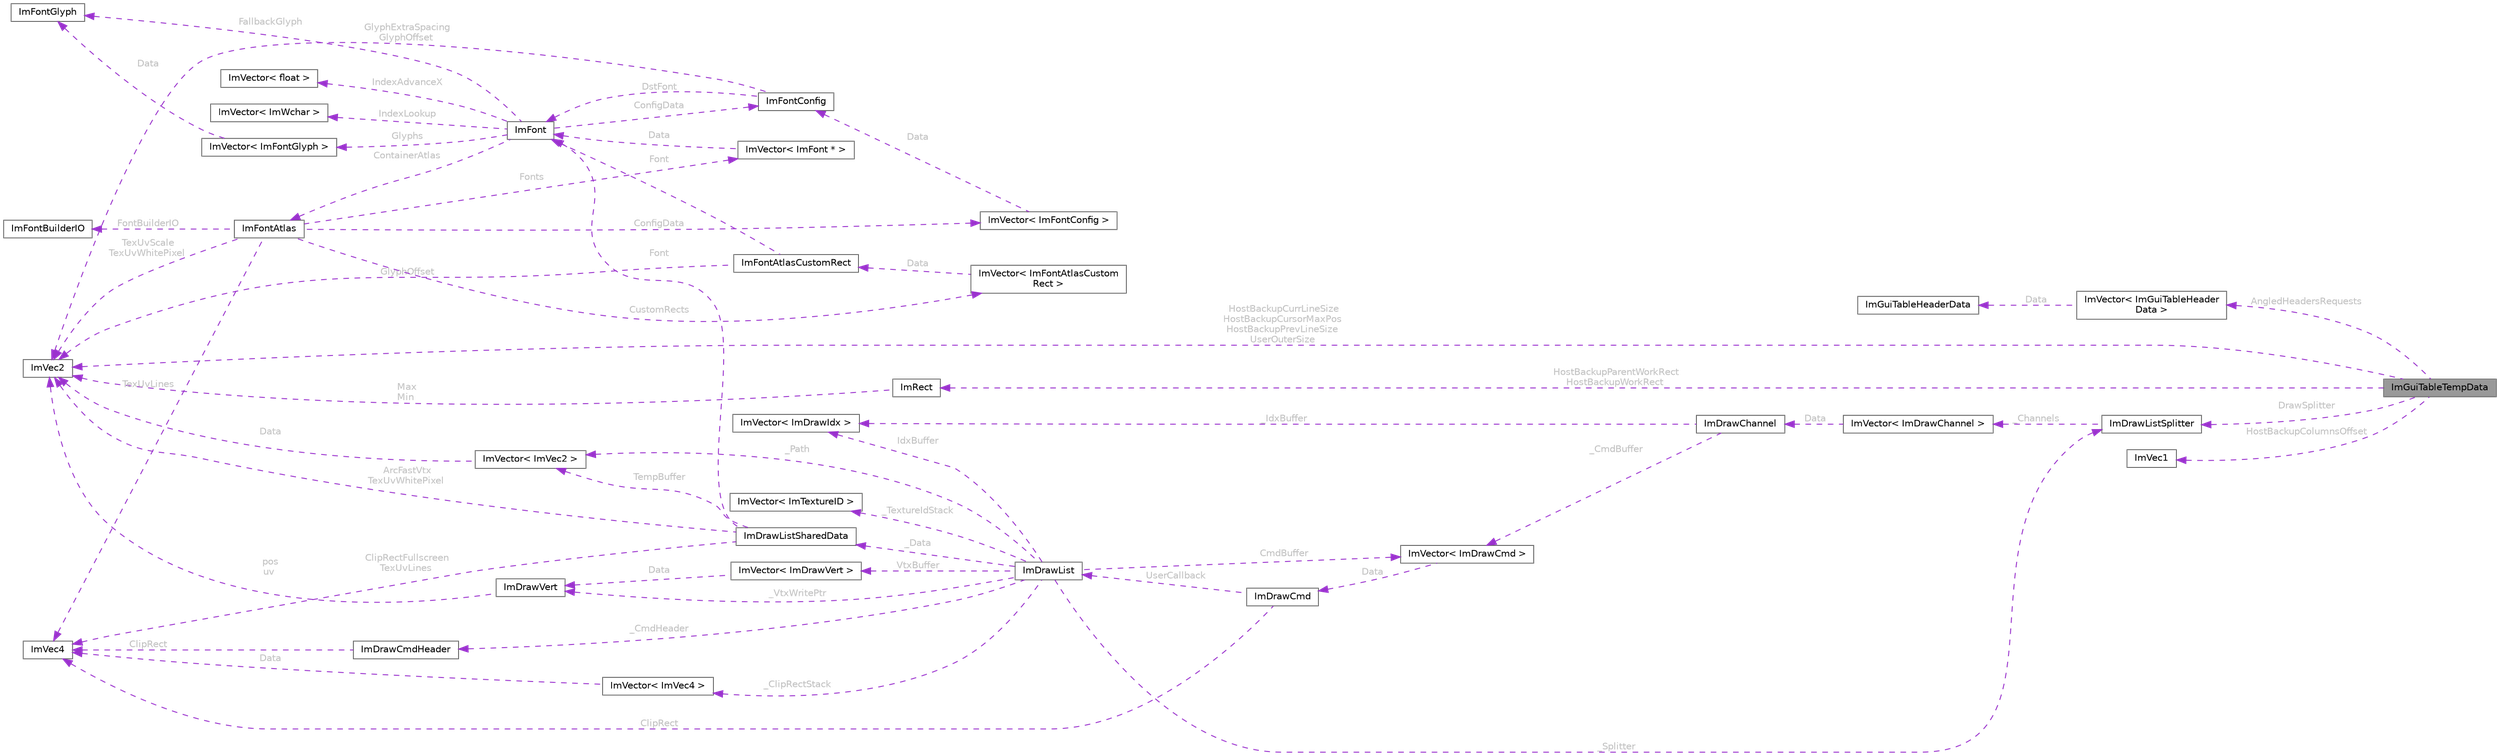digraph "ImGuiTableTempData"
{
 // LATEX_PDF_SIZE
  bgcolor="transparent";
  edge [fontname=Helvetica,fontsize=10,labelfontname=Helvetica,labelfontsize=10];
  node [fontname=Helvetica,fontsize=10,shape=box,height=0.2,width=0.4];
  rankdir="LR";
  Node1 [id="Node000001",label="ImGuiTableTempData",height=0.2,width=0.4,color="gray40", fillcolor="grey60", style="filled", fontcolor="black",tooltip=" "];
  Node2 -> Node1 [id="edge1_Node000001_Node000002",dir="back",color="darkorchid3",style="dashed",tooltip=" ",label=" AngledHeadersRequests",fontcolor="grey" ];
  Node2 [id="Node000002",label="ImVector\< ImGuiTableHeader\lData \>",height=0.2,width=0.4,color="gray40", fillcolor="white", style="filled",URL="$structImVector.html",tooltip=" "];
  Node3 -> Node2 [id="edge2_Node000002_Node000003",dir="back",color="darkorchid3",style="dashed",tooltip=" ",label=" Data",fontcolor="grey" ];
  Node3 [id="Node000003",label="ImGuiTableHeaderData",height=0.2,width=0.4,color="gray40", fillcolor="white", style="filled",URL="$structImGuiTableHeaderData.html",tooltip=" "];
  Node4 -> Node1 [id="edge3_Node000001_Node000004",dir="back",color="darkorchid3",style="dashed",tooltip=" ",label=" HostBackupCurrLineSize\nHostBackupCursorMaxPos\nHostBackupPrevLineSize\nUserOuterSize",fontcolor="grey" ];
  Node4 [id="Node000004",label="ImVec2",height=0.2,width=0.4,color="gray40", fillcolor="white", style="filled",URL="$structImVec2.html",tooltip=" "];
  Node5 -> Node1 [id="edge4_Node000001_Node000005",dir="back",color="darkorchid3",style="dashed",tooltip=" ",label=" DrawSplitter",fontcolor="grey" ];
  Node5 [id="Node000005",label="ImDrawListSplitter",height=0.2,width=0.4,color="gray40", fillcolor="white", style="filled",URL="$structImDrawListSplitter.html",tooltip=" "];
  Node6 -> Node5 [id="edge5_Node000005_Node000006",dir="back",color="darkorchid3",style="dashed",tooltip=" ",label=" _Channels",fontcolor="grey" ];
  Node6 [id="Node000006",label="ImVector\< ImDrawChannel \>",height=0.2,width=0.4,color="gray40", fillcolor="white", style="filled",URL="$structImVector.html",tooltip=" "];
  Node7 -> Node6 [id="edge6_Node000006_Node000007",dir="back",color="darkorchid3",style="dashed",tooltip=" ",label=" Data",fontcolor="grey" ];
  Node7 [id="Node000007",label="ImDrawChannel",height=0.2,width=0.4,color="gray40", fillcolor="white", style="filled",URL="$structImDrawChannel.html",tooltip=" "];
  Node8 -> Node7 [id="edge7_Node000007_Node000008",dir="back",color="darkorchid3",style="dashed",tooltip=" ",label=" _CmdBuffer",fontcolor="grey" ];
  Node8 [id="Node000008",label="ImVector\< ImDrawCmd \>",height=0.2,width=0.4,color="gray40", fillcolor="white", style="filled",URL="$structImVector.html",tooltip=" "];
  Node9 -> Node8 [id="edge8_Node000008_Node000009",dir="back",color="darkorchid3",style="dashed",tooltip=" ",label=" Data",fontcolor="grey" ];
  Node9 [id="Node000009",label="ImDrawCmd",height=0.2,width=0.4,color="gray40", fillcolor="white", style="filled",URL="$structImDrawCmd.html",tooltip=" "];
  Node10 -> Node9 [id="edge9_Node000009_Node000010",dir="back",color="darkorchid3",style="dashed",tooltip=" ",label=" ClipRect",fontcolor="grey" ];
  Node10 [id="Node000010",label="ImVec4",height=0.2,width=0.4,color="gray40", fillcolor="white", style="filled",URL="$structImVec4.html",tooltip=" "];
  Node11 -> Node9 [id="edge10_Node000009_Node000011",dir="back",color="darkorchid3",style="dashed",tooltip=" ",label=" UserCallback",fontcolor="grey" ];
  Node11 [id="Node000011",label="ImDrawList",height=0.2,width=0.4,color="gray40", fillcolor="white", style="filled",URL="$structImDrawList.html",tooltip=" "];
  Node8 -> Node11 [id="edge11_Node000011_Node000008",dir="back",color="darkorchid3",style="dashed",tooltip=" ",label=" CmdBuffer",fontcolor="grey" ];
  Node12 -> Node11 [id="edge12_Node000011_Node000012",dir="back",color="darkorchid3",style="dashed",tooltip=" ",label=" IdxBuffer",fontcolor="grey" ];
  Node12 [id="Node000012",label="ImVector\< ImDrawIdx \>",height=0.2,width=0.4,color="gray40", fillcolor="white", style="filled",URL="$structImVector.html",tooltip=" "];
  Node13 -> Node11 [id="edge13_Node000011_Node000013",dir="back",color="darkorchid3",style="dashed",tooltip=" ",label=" VtxBuffer",fontcolor="grey" ];
  Node13 [id="Node000013",label="ImVector\< ImDrawVert \>",height=0.2,width=0.4,color="gray40", fillcolor="white", style="filled",URL="$structImVector.html",tooltip=" "];
  Node14 -> Node13 [id="edge14_Node000013_Node000014",dir="back",color="darkorchid3",style="dashed",tooltip=" ",label=" Data",fontcolor="grey" ];
  Node14 [id="Node000014",label="ImDrawVert",height=0.2,width=0.4,color="gray40", fillcolor="white", style="filled",URL="$structImDrawVert.html",tooltip=" "];
  Node4 -> Node14 [id="edge15_Node000014_Node000004",dir="back",color="darkorchid3",style="dashed",tooltip=" ",label=" pos\nuv",fontcolor="grey" ];
  Node15 -> Node11 [id="edge16_Node000011_Node000015",dir="back",color="darkorchid3",style="dashed",tooltip=" ",label=" _Data",fontcolor="grey" ];
  Node15 [id="Node000015",label="ImDrawListSharedData",height=0.2,width=0.4,color="gray40", fillcolor="white", style="filled",URL="$structImDrawListSharedData.html",tooltip=" "];
  Node4 -> Node15 [id="edge17_Node000015_Node000004",dir="back",color="darkorchid3",style="dashed",tooltip=" ",label=" ArcFastVtx\nTexUvWhitePixel",fontcolor="grey" ];
  Node16 -> Node15 [id="edge18_Node000015_Node000016",dir="back",color="darkorchid3",style="dashed",tooltip=" ",label=" Font",fontcolor="grey" ];
  Node16 [id="Node000016",label="ImFont",height=0.2,width=0.4,color="gray40", fillcolor="white", style="filled",URL="$structImFont.html",tooltip=" "];
  Node17 -> Node16 [id="edge19_Node000016_Node000017",dir="back",color="darkorchid3",style="dashed",tooltip=" ",label=" IndexAdvanceX",fontcolor="grey" ];
  Node17 [id="Node000017",label="ImVector\< float \>",height=0.2,width=0.4,color="gray40", fillcolor="white", style="filled",URL="$structImVector.html",tooltip=" "];
  Node18 -> Node16 [id="edge20_Node000016_Node000018",dir="back",color="darkorchid3",style="dashed",tooltip=" ",label=" IndexLookup",fontcolor="grey" ];
  Node18 [id="Node000018",label="ImVector\< ImWchar \>",height=0.2,width=0.4,color="gray40", fillcolor="white", style="filled",URL="$structImVector.html",tooltip=" "];
  Node19 -> Node16 [id="edge21_Node000016_Node000019",dir="back",color="darkorchid3",style="dashed",tooltip=" ",label=" Glyphs",fontcolor="grey" ];
  Node19 [id="Node000019",label="ImVector\< ImFontGlyph \>",height=0.2,width=0.4,color="gray40", fillcolor="white", style="filled",URL="$structImVector.html",tooltip=" "];
  Node20 -> Node19 [id="edge22_Node000019_Node000020",dir="back",color="darkorchid3",style="dashed",tooltip=" ",label=" Data",fontcolor="grey" ];
  Node20 [id="Node000020",label="ImFontGlyph",height=0.2,width=0.4,color="gray40", fillcolor="white", style="filled",URL="$structImFontGlyph.html",tooltip=" "];
  Node20 -> Node16 [id="edge23_Node000016_Node000020",dir="back",color="darkorchid3",style="dashed",tooltip=" ",label=" FallbackGlyph",fontcolor="grey" ];
  Node21 -> Node16 [id="edge24_Node000016_Node000021",dir="back",color="darkorchid3",style="dashed",tooltip=" ",label=" ContainerAtlas",fontcolor="grey" ];
  Node21 [id="Node000021",label="ImFontAtlas",height=0.2,width=0.4,color="gray40", fillcolor="white", style="filled",URL="$structImFontAtlas.html",tooltip=" "];
  Node4 -> Node21 [id="edge25_Node000021_Node000004",dir="back",color="darkorchid3",style="dashed",tooltip=" ",label=" TexUvScale\nTexUvWhitePixel",fontcolor="grey" ];
  Node22 -> Node21 [id="edge26_Node000021_Node000022",dir="back",color="darkorchid3",style="dashed",tooltip=" ",label=" Fonts",fontcolor="grey" ];
  Node22 [id="Node000022",label="ImVector\< ImFont * \>",height=0.2,width=0.4,color="gray40", fillcolor="white", style="filled",URL="$structImVector.html",tooltip=" "];
  Node16 -> Node22 [id="edge27_Node000022_Node000016",dir="back",color="darkorchid3",style="dashed",tooltip=" ",label=" Data",fontcolor="grey" ];
  Node23 -> Node21 [id="edge28_Node000021_Node000023",dir="back",color="darkorchid3",style="dashed",tooltip=" ",label=" CustomRects",fontcolor="grey" ];
  Node23 [id="Node000023",label="ImVector\< ImFontAtlasCustom\lRect \>",height=0.2,width=0.4,color="gray40", fillcolor="white", style="filled",URL="$structImVector.html",tooltip=" "];
  Node24 -> Node23 [id="edge29_Node000023_Node000024",dir="back",color="darkorchid3",style="dashed",tooltip=" ",label=" Data",fontcolor="grey" ];
  Node24 [id="Node000024",label="ImFontAtlasCustomRect",height=0.2,width=0.4,color="gray40", fillcolor="white", style="filled",URL="$structImFontAtlasCustomRect.html",tooltip=" "];
  Node4 -> Node24 [id="edge30_Node000024_Node000004",dir="back",color="darkorchid3",style="dashed",tooltip=" ",label=" GlyphOffset",fontcolor="grey" ];
  Node16 -> Node24 [id="edge31_Node000024_Node000016",dir="back",color="darkorchid3",style="dashed",tooltip=" ",label=" Font",fontcolor="grey" ];
  Node25 -> Node21 [id="edge32_Node000021_Node000025",dir="back",color="darkorchid3",style="dashed",tooltip=" ",label=" ConfigData",fontcolor="grey" ];
  Node25 [id="Node000025",label="ImVector\< ImFontConfig \>",height=0.2,width=0.4,color="gray40", fillcolor="white", style="filled",URL="$structImVector.html",tooltip=" "];
  Node26 -> Node25 [id="edge33_Node000025_Node000026",dir="back",color="darkorchid3",style="dashed",tooltip=" ",label=" Data",fontcolor="grey" ];
  Node26 [id="Node000026",label="ImFontConfig",height=0.2,width=0.4,color="gray40", fillcolor="white", style="filled",URL="$structImFontConfig.html",tooltip=" "];
  Node4 -> Node26 [id="edge34_Node000026_Node000004",dir="back",color="darkorchid3",style="dashed",tooltip=" ",label=" GlyphExtraSpacing\nGlyphOffset",fontcolor="grey" ];
  Node16 -> Node26 [id="edge35_Node000026_Node000016",dir="back",color="darkorchid3",style="dashed",tooltip=" ",label=" DstFont",fontcolor="grey" ];
  Node10 -> Node21 [id="edge36_Node000021_Node000010",dir="back",color="darkorchid3",style="dashed",tooltip=" ",label=" TexUvLines",fontcolor="grey" ];
  Node27 -> Node21 [id="edge37_Node000021_Node000027",dir="back",color="darkorchid3",style="dashed",tooltip=" ",label=" FontBuilderIO",fontcolor="grey" ];
  Node27 [id="Node000027",label="ImFontBuilderIO",height=0.2,width=0.4,color="gray40", fillcolor="white", style="filled",URL="$structImFontBuilderIO.html",tooltip=" "];
  Node26 -> Node16 [id="edge38_Node000016_Node000026",dir="back",color="darkorchid3",style="dashed",tooltip=" ",label=" ConfigData",fontcolor="grey" ];
  Node10 -> Node15 [id="edge39_Node000015_Node000010",dir="back",color="darkorchid3",style="dashed",tooltip=" ",label=" ClipRectFullscreen\nTexUvLines",fontcolor="grey" ];
  Node28 -> Node15 [id="edge40_Node000015_Node000028",dir="back",color="darkorchid3",style="dashed",tooltip=" ",label=" TempBuffer",fontcolor="grey" ];
  Node28 [id="Node000028",label="ImVector\< ImVec2 \>",height=0.2,width=0.4,color="gray40", fillcolor="white", style="filled",URL="$structImVector.html",tooltip=" "];
  Node4 -> Node28 [id="edge41_Node000028_Node000004",dir="back",color="darkorchid3",style="dashed",tooltip=" ",label=" Data",fontcolor="grey" ];
  Node14 -> Node11 [id="edge42_Node000011_Node000014",dir="back",color="darkorchid3",style="dashed",tooltip=" ",label=" _VtxWritePtr",fontcolor="grey" ];
  Node28 -> Node11 [id="edge43_Node000011_Node000028",dir="back",color="darkorchid3",style="dashed",tooltip=" ",label=" _Path",fontcolor="grey" ];
  Node29 -> Node11 [id="edge44_Node000011_Node000029",dir="back",color="darkorchid3",style="dashed",tooltip=" ",label=" _CmdHeader",fontcolor="grey" ];
  Node29 [id="Node000029",label="ImDrawCmdHeader",height=0.2,width=0.4,color="gray40", fillcolor="white", style="filled",URL="$structImDrawCmdHeader.html",tooltip=" "];
  Node10 -> Node29 [id="edge45_Node000029_Node000010",dir="back",color="darkorchid3",style="dashed",tooltip=" ",label=" ClipRect",fontcolor="grey" ];
  Node5 -> Node11 [id="edge46_Node000011_Node000005",dir="back",color="darkorchid3",style="dashed",tooltip=" ",label=" _Splitter",fontcolor="grey" ];
  Node30 -> Node11 [id="edge47_Node000011_Node000030",dir="back",color="darkorchid3",style="dashed",tooltip=" ",label=" _ClipRectStack",fontcolor="grey" ];
  Node30 [id="Node000030",label="ImVector\< ImVec4 \>",height=0.2,width=0.4,color="gray40", fillcolor="white", style="filled",URL="$structImVector.html",tooltip=" "];
  Node10 -> Node30 [id="edge48_Node000030_Node000010",dir="back",color="darkorchid3",style="dashed",tooltip=" ",label=" Data",fontcolor="grey" ];
  Node31 -> Node11 [id="edge49_Node000011_Node000031",dir="back",color="darkorchid3",style="dashed",tooltip=" ",label=" _TextureIdStack",fontcolor="grey" ];
  Node31 [id="Node000031",label="ImVector\< ImTextureID \>",height=0.2,width=0.4,color="gray40", fillcolor="white", style="filled",URL="$structImVector.html",tooltip=" "];
  Node12 -> Node7 [id="edge50_Node000007_Node000012",dir="back",color="darkorchid3",style="dashed",tooltip=" ",label=" _IdxBuffer",fontcolor="grey" ];
  Node32 -> Node1 [id="edge51_Node000001_Node000032",dir="back",color="darkorchid3",style="dashed",tooltip=" ",label=" HostBackupParentWorkRect\nHostBackupWorkRect",fontcolor="grey" ];
  Node32 [id="Node000032",label="ImRect",height=0.2,width=0.4,color="gray40", fillcolor="white", style="filled",URL="$structImRect.html",tooltip=" "];
  Node4 -> Node32 [id="edge52_Node000032_Node000004",dir="back",color="darkorchid3",style="dashed",tooltip=" ",label=" Max\nMin",fontcolor="grey" ];
  Node33 -> Node1 [id="edge53_Node000001_Node000033",dir="back",color="darkorchid3",style="dashed",tooltip=" ",label=" HostBackupColumnsOffset",fontcolor="grey" ];
  Node33 [id="Node000033",label="ImVec1",height=0.2,width=0.4,color="gray40", fillcolor="white", style="filled",URL="$structImVec1.html",tooltip=" "];
}
